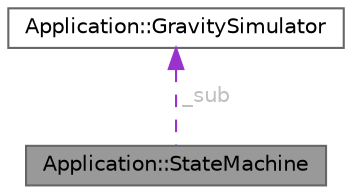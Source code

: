 digraph "Application::StateMachine"
{
 // LATEX_PDF_SIZE
  bgcolor="transparent";
  edge [fontname=Helvetica,fontsize=10,labelfontname=Helvetica,labelfontsize=10];
  node [fontname=Helvetica,fontsize=10,shape=box,height=0.2,width=0.4];
  Node1 [id="Node000001",label="Application::StateMachine",height=0.2,width=0.4,color="gray40", fillcolor="grey60", style="filled", fontcolor="black",tooltip="Gestiona la transición y ejecución de estados en la aplicación."];
  Node2 -> Node1 [id="edge1_Node000001_Node000002",dir="back",color="darkorchid3",style="dashed",tooltip=" ",label=" _sub",fontcolor="grey" ];
  Node2 [id="Node000002",label="Application::GravitySimulator",height=0.2,width=0.4,color="gray40", fillcolor="white", style="filled",URL="$class_application_1_1_gravity_simulator.html",tooltip="Clase principal para la simulación de gravedad."];
}
